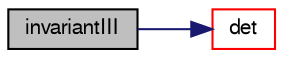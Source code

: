 digraph "invariantIII"
{
  bgcolor="transparent";
  edge [fontname="FreeSans",fontsize="10",labelfontname="FreeSans",labelfontsize="10"];
  node [fontname="FreeSans",fontsize="10",shape=record];
  rankdir="LR";
  Node127520 [label="invariantIII",height=0.2,width=0.4,color="black", fillcolor="grey75", style="filled", fontcolor="black"];
  Node127520 -> Node127521 [color="midnightblue",fontsize="10",style="solid",fontname="FreeSans"];
  Node127521 [label="det",height=0.2,width=0.4,color="red",URL="$a21124.html#a0661214f1c72feedb965c88d685f8036"];
}
